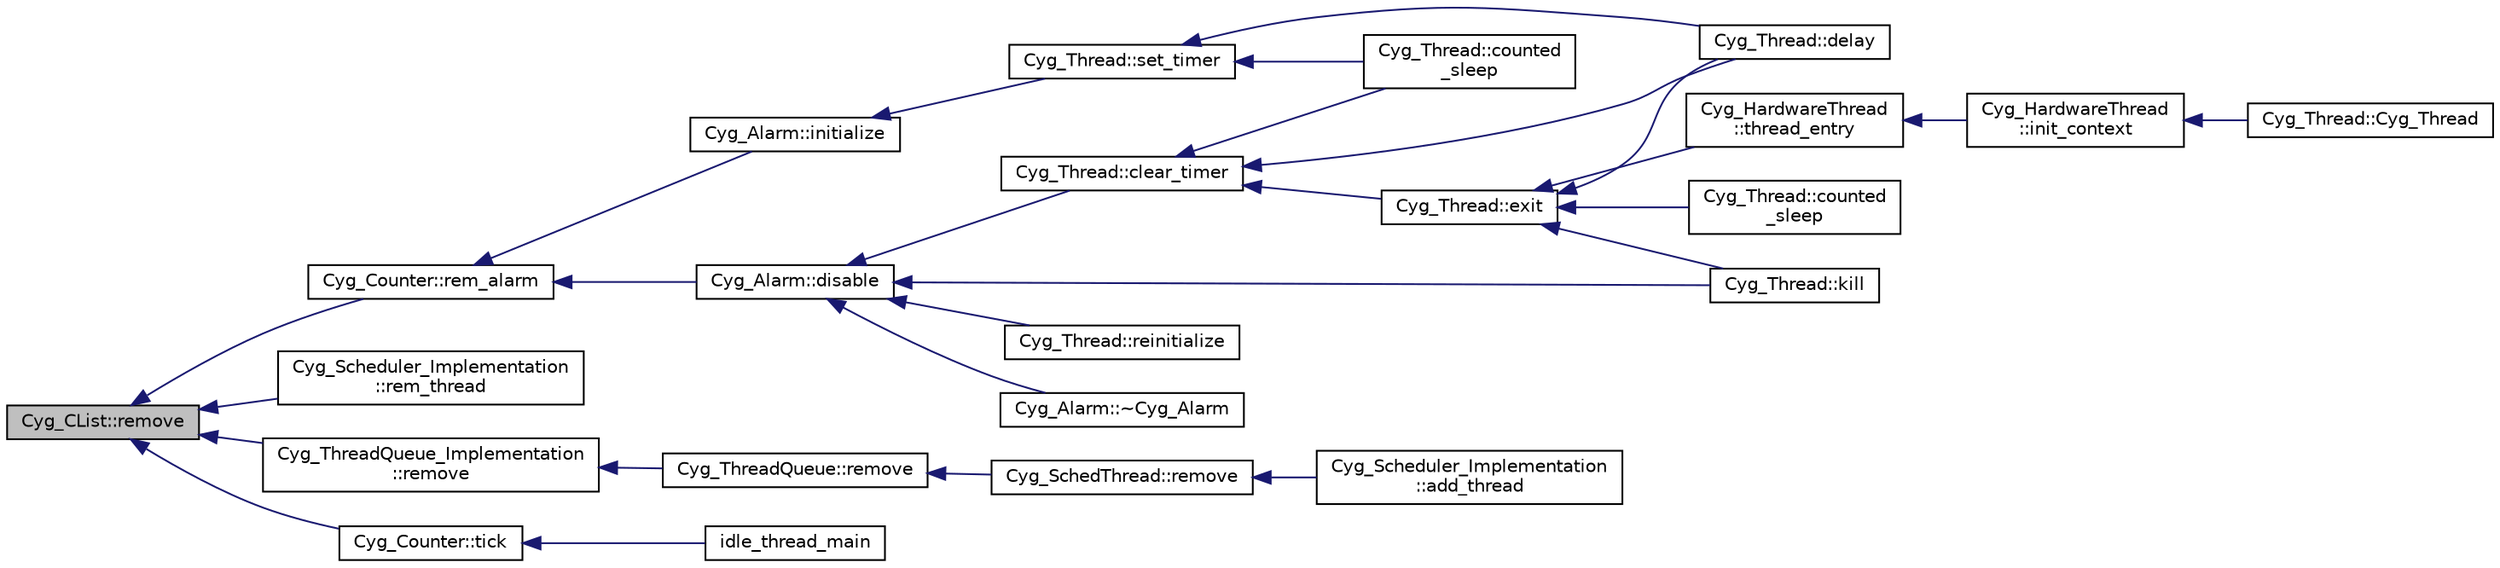 digraph "Cyg_CList::remove"
{
  edge [fontname="Helvetica",fontsize="10",labelfontname="Helvetica",labelfontsize="10"];
  node [fontname="Helvetica",fontsize="10",shape=record];
  rankdir="LR";
  Node1 [label="Cyg_CList::remove",height=0.2,width=0.4,color="black", fillcolor="grey75", style="filled" fontcolor="black"];
  Node1 -> Node2 [dir="back",color="midnightblue",fontsize="10",style="solid",fontname="Helvetica"];
  Node2 [label="Cyg_Counter::rem_alarm",height=0.2,width=0.4,color="black", fillcolor="white", style="filled",URL="$class_cyg___counter.html#a9964e8a95295d66c7f83cd8e5fbdeb3c"];
  Node2 -> Node3 [dir="back",color="midnightblue",fontsize="10",style="solid",fontname="Helvetica"];
  Node3 [label="Cyg_Alarm::initialize",height=0.2,width=0.4,color="black", fillcolor="white", style="filled",URL="$class_cyg___alarm.html#a86a3cc0243666be0b078300ce12f8b67"];
  Node3 -> Node4 [dir="back",color="midnightblue",fontsize="10",style="solid",fontname="Helvetica"];
  Node4 [label="Cyg_Thread::set_timer",height=0.2,width=0.4,color="black", fillcolor="white", style="filled",URL="$class_cyg___thread.html#a7e92402378d90c942fd050ac77610c05"];
  Node4 -> Node5 [dir="back",color="midnightblue",fontsize="10",style="solid",fontname="Helvetica"];
  Node5 [label="Cyg_Thread::counted\l_sleep",height=0.2,width=0.4,color="black", fillcolor="white", style="filled",URL="$class_cyg___thread.html#ae26681ed39ae0e34088fd925be8f3484"];
  Node4 -> Node6 [dir="back",color="midnightblue",fontsize="10",style="solid",fontname="Helvetica"];
  Node6 [label="Cyg_Thread::delay",height=0.2,width=0.4,color="black", fillcolor="white", style="filled",URL="$class_cyg___thread.html#a5bea2b207ab7788d560fa2bc98334b7d"];
  Node2 -> Node7 [dir="back",color="midnightblue",fontsize="10",style="solid",fontname="Helvetica"];
  Node7 [label="Cyg_Alarm::disable",height=0.2,width=0.4,color="black", fillcolor="white", style="filled",URL="$class_cyg___alarm.html#a72222d58531e082f7de0007f28b604f1"];
  Node7 -> Node8 [dir="back",color="midnightblue",fontsize="10",style="solid",fontname="Helvetica"];
  Node8 [label="Cyg_Thread::clear_timer",height=0.2,width=0.4,color="black", fillcolor="white", style="filled",URL="$class_cyg___thread.html#acd6c558eb9fe78341e7b933b16dd9678"];
  Node8 -> Node5 [dir="back",color="midnightblue",fontsize="10",style="solid",fontname="Helvetica"];
  Node8 -> Node9 [dir="back",color="midnightblue",fontsize="10",style="solid",fontname="Helvetica"];
  Node9 [label="Cyg_Thread::exit",height=0.2,width=0.4,color="black", fillcolor="white", style="filled",URL="$class_cyg___thread.html#a1325e6829eb67a7c584cee48d81cc371"];
  Node9 -> Node10 [dir="back",color="midnightblue",fontsize="10",style="solid",fontname="Helvetica"];
  Node10 [label="Cyg_HardwareThread\l::thread_entry",height=0.2,width=0.4,color="black", fillcolor="white", style="filled",URL="$class_cyg___hardware_thread.html#af951e39bf5d2fcc71329274afd3f7ae3"];
  Node10 -> Node11 [dir="back",color="midnightblue",fontsize="10",style="solid",fontname="Helvetica"];
  Node11 [label="Cyg_HardwareThread\l::init_context",height=0.2,width=0.4,color="black", fillcolor="white", style="filled",URL="$class_cyg___hardware_thread.html#aee6c6a52409a0882697917ec16875260"];
  Node11 -> Node12 [dir="back",color="midnightblue",fontsize="10",style="solid",fontname="Helvetica"];
  Node12 [label="Cyg_Thread::Cyg_Thread",height=0.2,width=0.4,color="black", fillcolor="white", style="filled",URL="$class_cyg___thread.html#a13efd27904ba3f891eeb1fc56d7c1865"];
  Node9 -> Node13 [dir="back",color="midnightblue",fontsize="10",style="solid",fontname="Helvetica"];
  Node13 [label="Cyg_Thread::counted\l_sleep",height=0.2,width=0.4,color="black", fillcolor="white", style="filled",URL="$class_cyg___thread.html#aaf9b4fc5afa2c960f564b6701287663c"];
  Node9 -> Node14 [dir="back",color="midnightblue",fontsize="10",style="solid",fontname="Helvetica"];
  Node14 [label="Cyg_Thread::kill",height=0.2,width=0.4,color="black", fillcolor="white", style="filled",URL="$class_cyg___thread.html#aa2ccfc563049b0f7e77ebbafb5df7eca"];
  Node9 -> Node6 [dir="back",color="midnightblue",fontsize="10",style="solid",fontname="Helvetica"];
  Node8 -> Node6 [dir="back",color="midnightblue",fontsize="10",style="solid",fontname="Helvetica"];
  Node7 -> Node14 [dir="back",color="midnightblue",fontsize="10",style="solid",fontname="Helvetica"];
  Node7 -> Node15 [dir="back",color="midnightblue",fontsize="10",style="solid",fontname="Helvetica"];
  Node15 [label="Cyg_Thread::reinitialize",height=0.2,width=0.4,color="black", fillcolor="white", style="filled",URL="$class_cyg___thread.html#abdd74d18178c8e11cd8668e35d98ddf3"];
  Node7 -> Node16 [dir="back",color="midnightblue",fontsize="10",style="solid",fontname="Helvetica"];
  Node16 [label="Cyg_Alarm::~Cyg_Alarm",height=0.2,width=0.4,color="black", fillcolor="white", style="filled",URL="$class_cyg___alarm.html#a66e9e842221f3212bff7a306a21b9deb"];
  Node1 -> Node17 [dir="back",color="midnightblue",fontsize="10",style="solid",fontname="Helvetica"];
  Node17 [label="Cyg_Scheduler_Implementation\l::rem_thread",height=0.2,width=0.4,color="black", fillcolor="white", style="filled",URL="$class_cyg___scheduler___implementation.html#a4f18a0e7842447eeb2fd9a3b947bc8ff"];
  Node1 -> Node18 [dir="back",color="midnightblue",fontsize="10",style="solid",fontname="Helvetica"];
  Node18 [label="Cyg_ThreadQueue_Implementation\l::remove",height=0.2,width=0.4,color="black", fillcolor="white", style="filled",URL="$class_cyg___thread_queue___implementation.html#a5c149fba525e2c584ce264a23ee4f092"];
  Node18 -> Node19 [dir="back",color="midnightblue",fontsize="10",style="solid",fontname="Helvetica"];
  Node19 [label="Cyg_ThreadQueue::remove",height=0.2,width=0.4,color="black", fillcolor="white", style="filled",URL="$class_cyg___thread_queue.html#ad2dfa40e1e134507e5bb6efc8ea279bd"];
  Node19 -> Node20 [dir="back",color="midnightblue",fontsize="10",style="solid",fontname="Helvetica"];
  Node20 [label="Cyg_SchedThread::remove",height=0.2,width=0.4,color="black", fillcolor="white", style="filled",URL="$class_cyg___sched_thread.html#aad25cbc77cdd7f04cde9171951535b99"];
  Node20 -> Node21 [dir="back",color="midnightblue",fontsize="10",style="solid",fontname="Helvetica"];
  Node21 [label="Cyg_Scheduler_Implementation\l::add_thread",height=0.2,width=0.4,color="black", fillcolor="white", style="filled",URL="$class_cyg___scheduler___implementation.html#ad6a05d4eeef2a3f196c57aaad0de70d1"];
  Node1 -> Node22 [dir="back",color="midnightblue",fontsize="10",style="solid",fontname="Helvetica"];
  Node22 [label="Cyg_Counter::tick",height=0.2,width=0.4,color="black", fillcolor="white", style="filled",URL="$class_cyg___counter.html#a94149bfbd4ec7069dc703c5a158b4f9f"];
  Node22 -> Node23 [dir="back",color="midnightblue",fontsize="10",style="solid",fontname="Helvetica"];
  Node23 [label="idle_thread_main",height=0.2,width=0.4,color="black", fillcolor="white", style="filled",URL="$thread_8cxx.html#ab41818e0f3d9ad7695412191d8d01f2d"];
}
